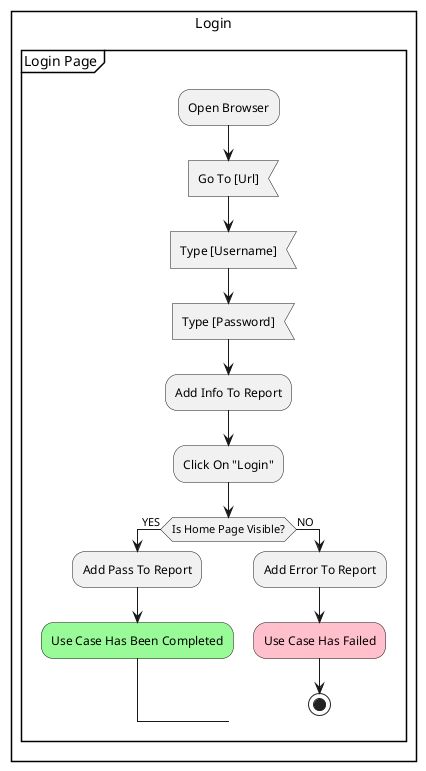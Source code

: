 @startuml LOGIN_E2E
rectangle "Login" {
    partition "Login Page" {
        :Open Browser;
        :Go To [Url]; <<input>>
        :Type [Username]; <<input>>
        :Type [Password]; <<input>>
        :Add Info To Report;
        :Click On "Login";
        if (Is Home Page Visible?) then (YES)
            :Add Pass To Report;
            #palegreen:Use Case Has Been Completed;
        else (NO)
            :Add Error To Report;
            #pink:Use Case Has Failed;
            stop
        endif
    }
}
@enduml 
